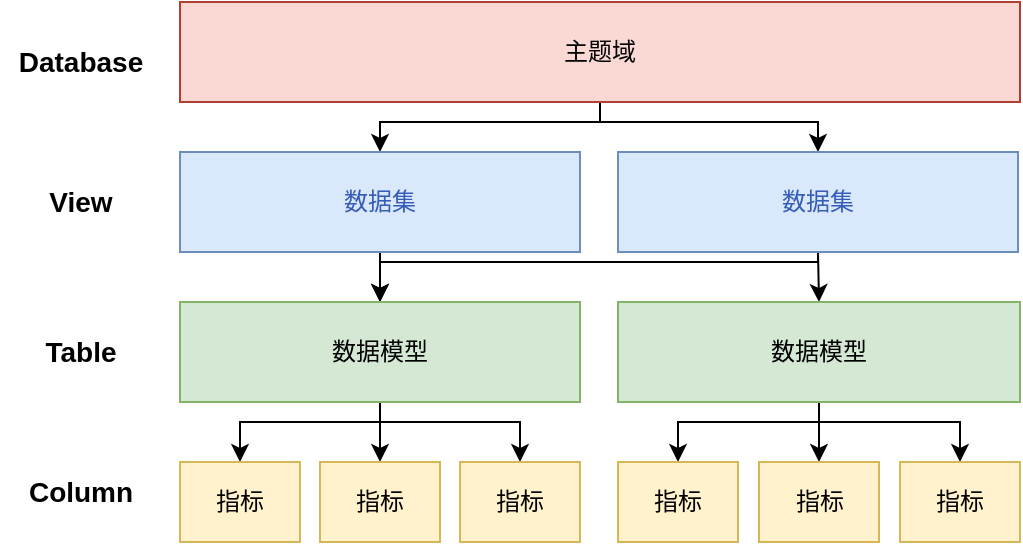 <mxfile version="25.0.1">
  <diagram name="第 1 页" id="UhzM0af9Lw5AaKnerkw6">
    <mxGraphModel dx="1018" dy="653" grid="1" gridSize="10" guides="1" tooltips="1" connect="1" arrows="1" fold="1" page="1" pageScale="1" pageWidth="827" pageHeight="1169" math="0" shadow="0">
      <root>
        <mxCell id="0" />
        <mxCell id="1" parent="0" />
        <mxCell id="xS-DGLg7_olRukD6ihcz-29" style="edgeStyle=orthogonalEdgeStyle;rounded=0;orthogonalLoop=1;jettySize=auto;html=1;exitX=0.5;exitY=1;exitDx=0;exitDy=0;" edge="1" parent="1" source="xS-DGLg7_olRukD6ihcz-2" target="xS-DGLg7_olRukD6ihcz-4">
          <mxGeometry relative="1" as="geometry">
            <Array as="points">
              <mxPoint x="370" y="180" />
              <mxPoint x="260" y="180" />
            </Array>
          </mxGeometry>
        </mxCell>
        <mxCell id="xS-DGLg7_olRukD6ihcz-30" style="edgeStyle=orthogonalEdgeStyle;rounded=0;orthogonalLoop=1;jettySize=auto;html=1;exitX=0.5;exitY=1;exitDx=0;exitDy=0;entryX=0.5;entryY=0;entryDx=0;entryDy=0;" edge="1" parent="1" source="xS-DGLg7_olRukD6ihcz-2" target="xS-DGLg7_olRukD6ihcz-5">
          <mxGeometry relative="1" as="geometry">
            <Array as="points">
              <mxPoint x="370" y="180" />
              <mxPoint x="479" y="180" />
            </Array>
          </mxGeometry>
        </mxCell>
        <mxCell id="xS-DGLg7_olRukD6ihcz-2" value="主题域" style="rounded=0;whiteSpace=wrap;html=1;fillColor=#fad9d5;strokeColor=#ae4132;" vertex="1" parent="1">
          <mxGeometry x="160" y="120" width="420" height="50" as="geometry" />
        </mxCell>
        <mxCell id="xS-DGLg7_olRukD6ihcz-3" value="Database" style="text;html=1;align=center;verticalAlign=middle;resizable=0;points=[];autosize=1;strokeColor=none;fillColor=none;fontSize=14;fontStyle=1" vertex="1" parent="1">
          <mxGeometry x="70" y="135" width="80" height="30" as="geometry" />
        </mxCell>
        <mxCell id="xS-DGLg7_olRukD6ihcz-26" style="edgeStyle=orthogonalEdgeStyle;rounded=0;orthogonalLoop=1;jettySize=auto;html=1;exitX=0.5;exitY=1;exitDx=0;exitDy=0;" edge="1" parent="1" source="xS-DGLg7_olRukD6ihcz-4" target="xS-DGLg7_olRukD6ihcz-8">
          <mxGeometry relative="1" as="geometry" />
        </mxCell>
        <mxCell id="xS-DGLg7_olRukD6ihcz-4" value="数据集" style="rounded=0;whiteSpace=wrap;html=1;fillColor=#dae8fc;strokeColor=#6c8ebf;fontColor=#355cb7;" vertex="1" parent="1">
          <mxGeometry x="160" y="195" width="200" height="50" as="geometry" />
        </mxCell>
        <mxCell id="xS-DGLg7_olRukD6ihcz-27" style="edgeStyle=orthogonalEdgeStyle;rounded=0;orthogonalLoop=1;jettySize=auto;html=1;exitX=0.5;exitY=1;exitDx=0;exitDy=0;entryX=0.5;entryY=0;entryDx=0;entryDy=0;" edge="1" parent="1" source="xS-DGLg7_olRukD6ihcz-5" target="xS-DGLg7_olRukD6ihcz-9">
          <mxGeometry relative="1" as="geometry" />
        </mxCell>
        <mxCell id="xS-DGLg7_olRukD6ihcz-28" style="edgeStyle=orthogonalEdgeStyle;rounded=0;orthogonalLoop=1;jettySize=auto;html=1;exitX=0.5;exitY=1;exitDx=0;exitDy=0;entryX=0.5;entryY=0;entryDx=0;entryDy=0;" edge="1" parent="1" source="xS-DGLg7_olRukD6ihcz-5" target="xS-DGLg7_olRukD6ihcz-8">
          <mxGeometry relative="1" as="geometry">
            <Array as="points">
              <mxPoint x="479" y="250" />
              <mxPoint x="260" y="250" />
            </Array>
          </mxGeometry>
        </mxCell>
        <mxCell id="xS-DGLg7_olRukD6ihcz-5" value="数据集" style="rounded=0;whiteSpace=wrap;html=1;fillColor=#dae8fc;strokeColor=#6c8ebf;fontColor=#355cb7;" vertex="1" parent="1">
          <mxGeometry x="379" y="195" width="200" height="50" as="geometry" />
        </mxCell>
        <mxCell id="xS-DGLg7_olRukD6ihcz-6" value="View" style="text;html=1;align=center;verticalAlign=middle;resizable=0;points=[];autosize=1;strokeColor=none;fillColor=none;fontSize=14;fontStyle=1" vertex="1" parent="1">
          <mxGeometry x="85" y="205" width="50" height="30" as="geometry" />
        </mxCell>
        <mxCell id="xS-DGLg7_olRukD6ihcz-7" value="Table" style="text;html=1;align=center;verticalAlign=middle;resizable=0;points=[];autosize=1;strokeColor=none;fillColor=none;fontSize=14;fontStyle=1" vertex="1" parent="1">
          <mxGeometry x="80" y="280" width="60" height="30" as="geometry" />
        </mxCell>
        <mxCell id="xS-DGLg7_olRukD6ihcz-20" style="edgeStyle=orthogonalEdgeStyle;rounded=0;orthogonalLoop=1;jettySize=auto;html=1;exitX=0.5;exitY=1;exitDx=0;exitDy=0;entryX=0.5;entryY=0;entryDx=0;entryDy=0;" edge="1" parent="1" source="xS-DGLg7_olRukD6ihcz-8" target="xS-DGLg7_olRukD6ihcz-11">
          <mxGeometry relative="1" as="geometry">
            <Array as="points">
              <mxPoint x="260" y="330" />
              <mxPoint x="190" y="330" />
            </Array>
          </mxGeometry>
        </mxCell>
        <mxCell id="xS-DGLg7_olRukD6ihcz-21" style="edgeStyle=orthogonalEdgeStyle;rounded=0;orthogonalLoop=1;jettySize=auto;html=1;exitX=0.5;exitY=1;exitDx=0;exitDy=0;entryX=0.5;entryY=0;entryDx=0;entryDy=0;" edge="1" parent="1" source="xS-DGLg7_olRukD6ihcz-8" target="xS-DGLg7_olRukD6ihcz-14">
          <mxGeometry relative="1" as="geometry" />
        </mxCell>
        <mxCell id="xS-DGLg7_olRukD6ihcz-22" style="edgeStyle=orthogonalEdgeStyle;rounded=0;orthogonalLoop=1;jettySize=auto;html=1;exitX=0.5;exitY=1;exitDx=0;exitDy=0;entryX=0.5;entryY=0;entryDx=0;entryDy=0;" edge="1" parent="1" source="xS-DGLg7_olRukD6ihcz-8" target="xS-DGLg7_olRukD6ihcz-13">
          <mxGeometry relative="1" as="geometry">
            <Array as="points">
              <mxPoint x="260" y="330" />
              <mxPoint x="330" y="330" />
            </Array>
          </mxGeometry>
        </mxCell>
        <mxCell id="xS-DGLg7_olRukD6ihcz-8" value="数据模型" style="rounded=0;whiteSpace=wrap;html=1;fillColor=#d5e8d4;strokeColor=#82b366;" vertex="1" parent="1">
          <mxGeometry x="160" y="270" width="200" height="50" as="geometry" />
        </mxCell>
        <mxCell id="xS-DGLg7_olRukD6ihcz-23" style="edgeStyle=orthogonalEdgeStyle;rounded=0;orthogonalLoop=1;jettySize=auto;html=1;exitX=0.5;exitY=1;exitDx=0;exitDy=0;entryX=0.5;entryY=0;entryDx=0;entryDy=0;" edge="1" parent="1" source="xS-DGLg7_olRukD6ihcz-9" target="xS-DGLg7_olRukD6ihcz-16">
          <mxGeometry relative="1" as="geometry">
            <Array as="points">
              <mxPoint x="480" y="330" />
              <mxPoint x="409" y="330" />
            </Array>
          </mxGeometry>
        </mxCell>
        <mxCell id="xS-DGLg7_olRukD6ihcz-24" style="edgeStyle=orthogonalEdgeStyle;rounded=0;orthogonalLoop=1;jettySize=auto;html=1;exitX=0.5;exitY=1;exitDx=0;exitDy=0;entryX=0.5;entryY=0;entryDx=0;entryDy=0;" edge="1" parent="1" source="xS-DGLg7_olRukD6ihcz-9" target="xS-DGLg7_olRukD6ihcz-19">
          <mxGeometry relative="1" as="geometry" />
        </mxCell>
        <mxCell id="xS-DGLg7_olRukD6ihcz-25" style="edgeStyle=orthogonalEdgeStyle;rounded=0;orthogonalLoop=1;jettySize=auto;html=1;exitX=0.5;exitY=1;exitDx=0;exitDy=0;entryX=0.5;entryY=0;entryDx=0;entryDy=0;" edge="1" parent="1" source="xS-DGLg7_olRukD6ihcz-9" target="xS-DGLg7_olRukD6ihcz-17">
          <mxGeometry relative="1" as="geometry">
            <Array as="points">
              <mxPoint x="480" y="330" />
              <mxPoint x="550" y="330" />
            </Array>
          </mxGeometry>
        </mxCell>
        <mxCell id="xS-DGLg7_olRukD6ihcz-9" value="数据模型" style="rounded=0;whiteSpace=wrap;html=1;fillColor=#d5e8d4;strokeColor=#82b366;" vertex="1" parent="1">
          <mxGeometry x="379" y="270" width="201" height="50" as="geometry" />
        </mxCell>
        <mxCell id="xS-DGLg7_olRukD6ihcz-10" value="Column" style="text;html=1;align=center;verticalAlign=middle;resizable=0;points=[];autosize=1;strokeColor=none;fillColor=none;fontSize=14;fontStyle=1" vertex="1" parent="1">
          <mxGeometry x="75" y="350" width="70" height="30" as="geometry" />
        </mxCell>
        <mxCell id="xS-DGLg7_olRukD6ihcz-11" value="指标" style="rounded=0;whiteSpace=wrap;html=1;fillColor=#fff2cc;strokeColor=#d6b656;" vertex="1" parent="1">
          <mxGeometry x="160" y="350" width="60" height="40" as="geometry" />
        </mxCell>
        <mxCell id="xS-DGLg7_olRukD6ihcz-13" value="指标" style="rounded=0;whiteSpace=wrap;html=1;fillColor=#fff2cc;strokeColor=#d6b656;" vertex="1" parent="1">
          <mxGeometry x="300" y="350" width="60" height="40" as="geometry" />
        </mxCell>
        <mxCell id="xS-DGLg7_olRukD6ihcz-14" value="指标" style="rounded=0;whiteSpace=wrap;html=1;fillColor=#fff2cc;strokeColor=#d6b656;" vertex="1" parent="1">
          <mxGeometry x="230" y="350" width="60" height="40" as="geometry" />
        </mxCell>
        <mxCell id="xS-DGLg7_olRukD6ihcz-16" value="指标" style="rounded=0;whiteSpace=wrap;html=1;fillColor=#fff2cc;strokeColor=#d6b656;" vertex="1" parent="1">
          <mxGeometry x="379" y="350" width="60" height="40" as="geometry" />
        </mxCell>
        <mxCell id="xS-DGLg7_olRukD6ihcz-17" value="指标" style="rounded=0;whiteSpace=wrap;html=1;fillColor=#fff2cc;strokeColor=#d6b656;" vertex="1" parent="1">
          <mxGeometry x="520" y="350" width="60" height="40" as="geometry" />
        </mxCell>
        <mxCell id="xS-DGLg7_olRukD6ihcz-19" value="指标" style="rounded=0;whiteSpace=wrap;html=1;fillColor=#fff2cc;strokeColor=#d6b656;" vertex="1" parent="1">
          <mxGeometry x="449.5" y="350" width="60" height="40" as="geometry" />
        </mxCell>
      </root>
    </mxGraphModel>
  </diagram>
</mxfile>
